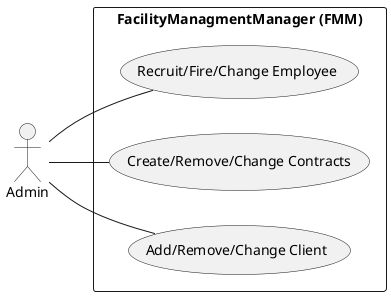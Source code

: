 @startuml
left to right direction
:Admin:

rectangle "FacilityManagmentManager (FMM)"{
    Admin -- (Recruit/Fire/Change Employee)
    Admin -- (Create/Remove/Change Contracts)
    Admin -- (Add/Remove/Change Client)
}
@enduml